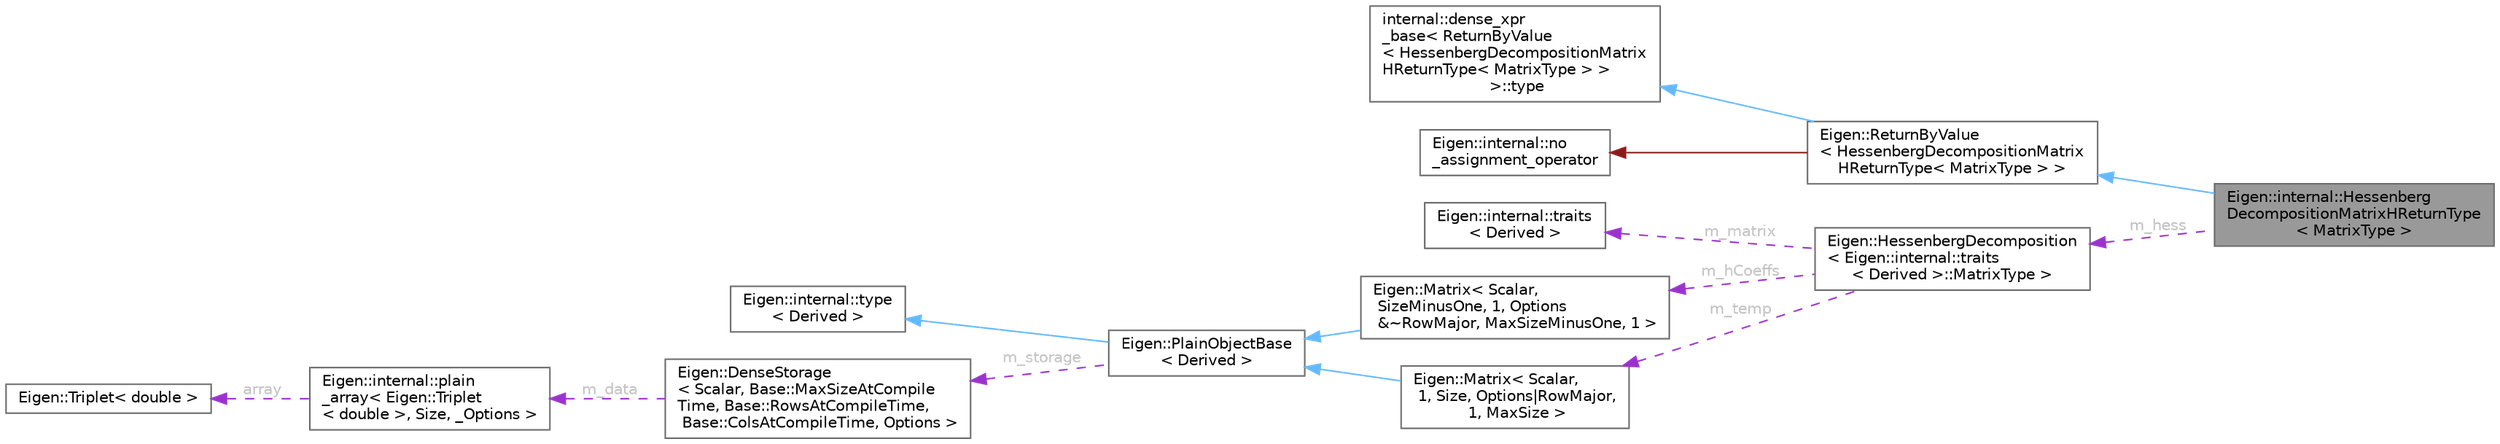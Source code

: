 digraph "Eigen::internal::HessenbergDecompositionMatrixHReturnType&lt; MatrixType &gt;"
{
 // LATEX_PDF_SIZE
  bgcolor="transparent";
  edge [fontname=Helvetica,fontsize=10,labelfontname=Helvetica,labelfontsize=10];
  node [fontname=Helvetica,fontsize=10,shape=box,height=0.2,width=0.4];
  rankdir="LR";
  Node1 [id="Node000001",label="Eigen::internal::Hessenberg\lDecompositionMatrixHReturnType\l\< MatrixType \>",height=0.2,width=0.4,color="gray40", fillcolor="grey60", style="filled", fontcolor="black",tooltip="Expression type for return value of HessenbergDecomposition::matrixH()"];
  Node2 -> Node1 [id="edge14_Node000001_Node000002",dir="back",color="steelblue1",style="solid",tooltip=" "];
  Node2 [id="Node000002",label="Eigen::ReturnByValue\l\< HessenbergDecompositionMatrix\lHReturnType\< MatrixType \> \>",height=0.2,width=0.4,color="gray40", fillcolor="white", style="filled",URL="$class_eigen_1_1_return_by_value.html",tooltip=" "];
  Node3 -> Node2 [id="edge15_Node000002_Node000003",dir="back",color="steelblue1",style="solid",tooltip=" "];
  Node3 [id="Node000003",label="internal::dense_xpr\l_base\< ReturnByValue\l\< HessenbergDecompositionMatrix\lHReturnType\< MatrixType \> \>\l \>::type",height=0.2,width=0.4,color="gray40", fillcolor="white", style="filled",tooltip=" "];
  Node4 -> Node2 [id="edge16_Node000002_Node000004",dir="back",color="firebrick4",style="solid",tooltip=" "];
  Node4 [id="Node000004",label="Eigen::internal::no\l_assignment_operator",height=0.2,width=0.4,color="gray40", fillcolor="white", style="filled",URL="$class_eigen_1_1internal_1_1no__assignment__operator.html",tooltip=" "];
  Node5 -> Node1 [id="edge17_Node000001_Node000005",dir="back",color="darkorchid3",style="dashed",tooltip=" ",label=" m_hess",fontcolor="grey" ];
  Node5 [id="Node000005",label="Eigen::HessenbergDecomposition\l\< Eigen::internal::traits\l\< Derived \>::MatrixType \>",height=0.2,width=0.4,color="gray40", fillcolor="white", style="filled",URL="$class_eigen_1_1_hessenberg_decomposition.html",tooltip=" "];
  Node6 -> Node5 [id="edge18_Node000005_Node000006",dir="back",color="darkorchid3",style="dashed",tooltip=" ",label=" m_matrix",fontcolor="grey" ];
  Node6 [id="Node000006",label="Eigen::internal::traits\l\< Derived \>",height=0.2,width=0.4,color="gray40", fillcolor="white", style="filled",URL="$struct_eigen_1_1internal_1_1traits.html",tooltip=" "];
  Node7 -> Node5 [id="edge19_Node000005_Node000007",dir="back",color="darkorchid3",style="dashed",tooltip=" ",label=" m_hCoeffs",fontcolor="grey" ];
  Node7 [id="Node000007",label="Eigen::Matrix\< Scalar,\l SizeMinusOne, 1, Options\l &~RowMajor, MaxSizeMinusOne, 1 \>",height=0.2,width=0.4,color="gray40", fillcolor="white", style="filled",URL="$class_eigen_1_1_matrix.html",tooltip=" "];
  Node8 -> Node7 [id="edge20_Node000007_Node000008",dir="back",color="steelblue1",style="solid",tooltip=" "];
  Node8 [id="Node000008",label="Eigen::PlainObjectBase\l\< Derived \>",height=0.2,width=0.4,color="gray40", fillcolor="white", style="filled",URL="$class_eigen_1_1_plain_object_base.html",tooltip=" "];
  Node9 -> Node8 [id="edge21_Node000008_Node000009",dir="back",color="steelblue1",style="solid",tooltip=" "];
  Node9 [id="Node000009",label="Eigen::internal::type\l\< Derived \>",height=0.2,width=0.4,color="gray40", fillcolor="white", style="filled",URL="$struct_eigen_1_1internal_1_1dense__xpr__base.html",tooltip=" "];
  Node10 -> Node8 [id="edge22_Node000008_Node000010",dir="back",color="darkorchid3",style="dashed",tooltip=" ",label=" m_storage",fontcolor="grey" ];
  Node10 [id="Node000010",label="Eigen::DenseStorage\l\< Scalar, Base::MaxSizeAtCompile\lTime, Base::RowsAtCompileTime,\l Base::ColsAtCompileTime, Options \>",height=0.2,width=0.4,color="gray40", fillcolor="white", style="filled",URL="$class_eigen_1_1_dense_storage.html",tooltip=" "];
  Node11 -> Node10 [id="edge23_Node000010_Node000011",dir="back",color="darkorchid3",style="dashed",tooltip=" ",label=" m_data",fontcolor="grey" ];
  Node11 [id="Node000011",label="Eigen::internal::plain\l_array\< Eigen::Triplet\l\< double \>, Size, _Options \>",height=0.2,width=0.4,color="gray40", fillcolor="white", style="filled",URL="$struct_eigen_1_1internal_1_1plain__array.html",tooltip=" "];
  Node12 -> Node11 [id="edge24_Node000011_Node000012",dir="back",color="darkorchid3",style="dashed",tooltip=" ",label=" array",fontcolor="grey" ];
  Node12 [id="Node000012",label="Eigen::Triplet\< double \>",height=0.2,width=0.4,color="gray40", fillcolor="white", style="filled",URL="$class_eigen_1_1_triplet.html",tooltip=" "];
  Node13 -> Node5 [id="edge25_Node000005_Node000013",dir="back",color="darkorchid3",style="dashed",tooltip=" ",label=" m_temp",fontcolor="grey" ];
  Node13 [id="Node000013",label="Eigen::Matrix\< Scalar,\l 1, Size, Options\|RowMajor,\l 1, MaxSize \>",height=0.2,width=0.4,color="gray40", fillcolor="white", style="filled",URL="$class_eigen_1_1_matrix.html",tooltip=" "];
  Node8 -> Node13 [id="edge26_Node000013_Node000008",dir="back",color="steelblue1",style="solid",tooltip=" "];
}
